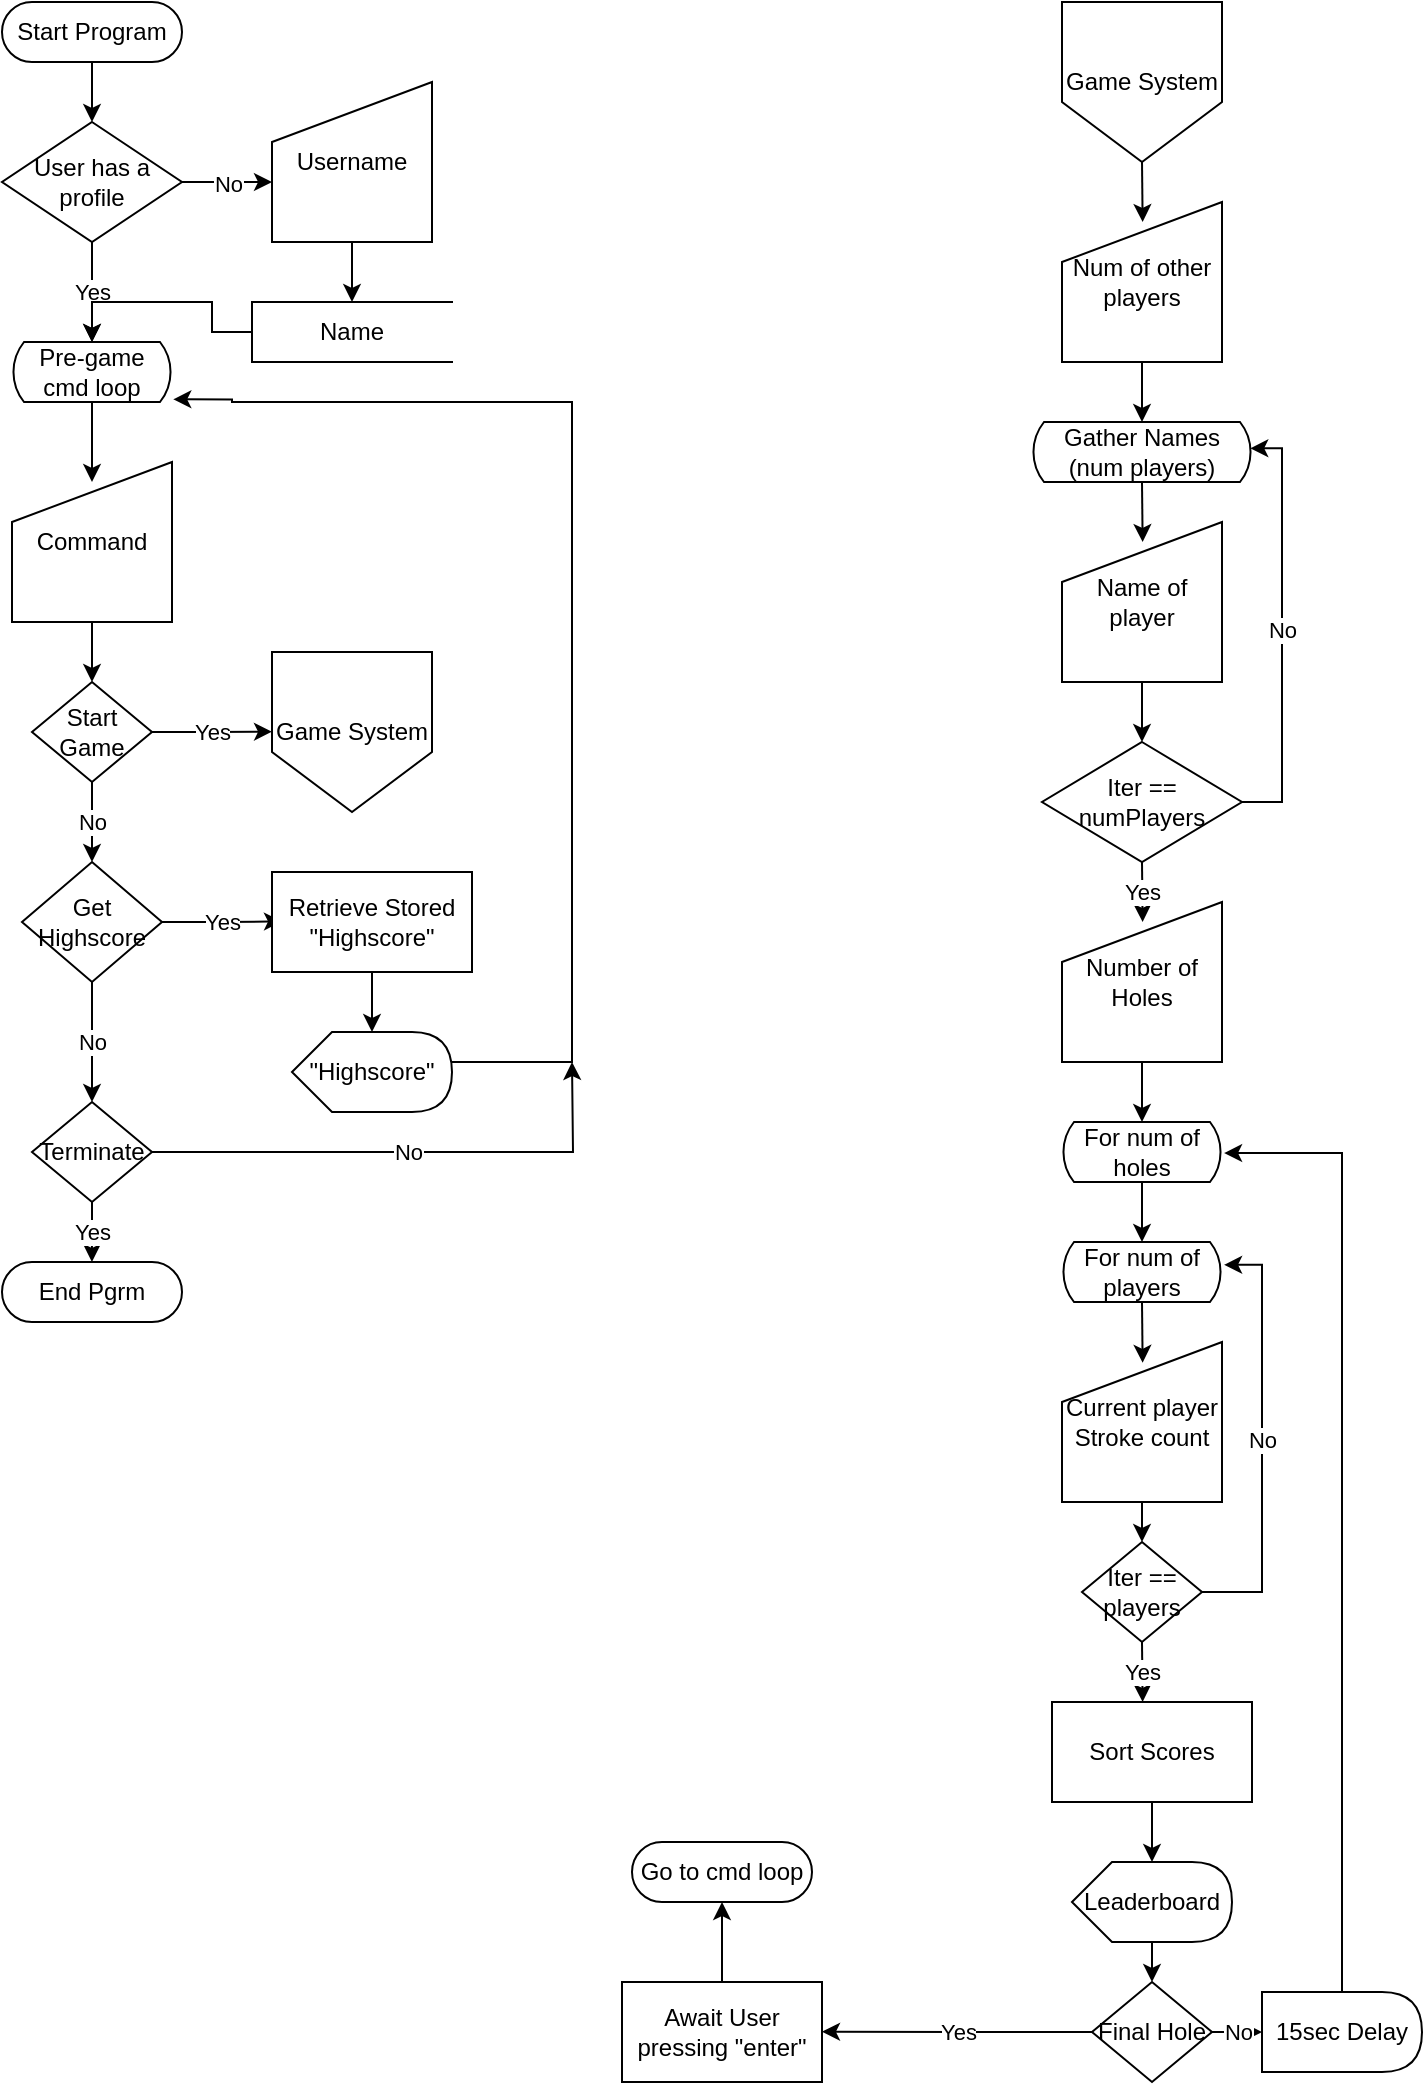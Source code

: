 <mxfile version="22.1.0" type="device">
  <diagram id="C5RBs43oDa-KdzZeNtuy" name="Page-1">
    <mxGraphModel dx="1434" dy="784" grid="1" gridSize="10" guides="1" tooltips="1" connect="1" arrows="1" fold="1" page="1" pageScale="1" pageWidth="827" pageHeight="1169" math="0" shadow="0">
      <root>
        <mxCell id="WIyWlLk6GJQsqaUBKTNV-0" />
        <mxCell id="WIyWlLk6GJQsqaUBKTNV-1" parent="WIyWlLk6GJQsqaUBKTNV-0" />
        <mxCell id="kwb_6JemSEw58xybTESs-5" style="edgeStyle=orthogonalEdgeStyle;rounded=0;orthogonalLoop=1;jettySize=auto;html=1;exitX=0.5;exitY=0.5;exitDx=0;exitDy=15;exitPerimeter=0;entryX=0.5;entryY=0;entryDx=0;entryDy=0;" edge="1" parent="WIyWlLk6GJQsqaUBKTNV-1" source="kwb_6JemSEw58xybTESs-0" target="kwb_6JemSEw58xybTESs-4">
          <mxGeometry relative="1" as="geometry" />
        </mxCell>
        <mxCell id="kwb_6JemSEw58xybTESs-0" value="Start Program" style="html=1;dashed=0;whiteSpace=wrap;shape=mxgraph.dfd.start" vertex="1" parent="WIyWlLk6GJQsqaUBKTNV-1">
          <mxGeometry x="40" y="40" width="90" height="30" as="geometry" />
        </mxCell>
        <mxCell id="kwb_6JemSEw58xybTESs-24" style="edgeStyle=orthogonalEdgeStyle;rounded=0;orthogonalLoop=1;jettySize=auto;html=1;exitX=0.5;exitY=1;exitDx=0;exitDy=0;exitPerimeter=0;entryX=0.5;entryY=0.125;entryDx=0;entryDy=0;entryPerimeter=0;" edge="1" parent="WIyWlLk6GJQsqaUBKTNV-1" source="kwb_6JemSEw58xybTESs-1" target="kwb_6JemSEw58xybTESs-23">
          <mxGeometry relative="1" as="geometry" />
        </mxCell>
        <mxCell id="kwb_6JemSEw58xybTESs-1" value="Pre-game cmd loop" style="html=1;dashed=0;whiteSpace=wrap;shape=mxgraph.dfd.loop" vertex="1" parent="WIyWlLk6GJQsqaUBKTNV-1">
          <mxGeometry x="45" y="210" width="80" height="30" as="geometry" />
        </mxCell>
        <mxCell id="kwb_6JemSEw58xybTESs-7" value="No" style="edgeStyle=orthogonalEdgeStyle;rounded=0;orthogonalLoop=1;jettySize=auto;html=1;" edge="1" parent="WIyWlLk6GJQsqaUBKTNV-1" source="kwb_6JemSEw58xybTESs-4">
          <mxGeometry relative="1" as="geometry">
            <mxPoint x="175" y="130" as="targetPoint" />
          </mxGeometry>
        </mxCell>
        <mxCell id="kwb_6JemSEw58xybTESs-4" value="User has a profile" style="shape=rhombus;html=1;dashed=0;whiteSpace=wrap;perimeter=rhombusPerimeter;" vertex="1" parent="WIyWlLk6GJQsqaUBKTNV-1">
          <mxGeometry x="40" y="100" width="90" height="60" as="geometry" />
        </mxCell>
        <mxCell id="kwb_6JemSEw58xybTESs-6" value="Yes" style="edgeStyle=orthogonalEdgeStyle;rounded=0;orthogonalLoop=1;jettySize=auto;html=1;exitX=0.5;exitY=1;exitDx=0;exitDy=0;entryX=0.5;entryY=0;entryDx=0;entryDy=0;entryPerimeter=0;" edge="1" parent="WIyWlLk6GJQsqaUBKTNV-1" source="kwb_6JemSEw58xybTESs-4" target="kwb_6JemSEw58xybTESs-1">
          <mxGeometry relative="1" as="geometry" />
        </mxCell>
        <mxCell id="kwb_6JemSEw58xybTESs-17" style="edgeStyle=orthogonalEdgeStyle;rounded=0;orthogonalLoop=1;jettySize=auto;html=1;exitX=0.5;exitY=1;exitDx=0;exitDy=0;entryX=0.5;entryY=0;entryDx=0;entryDy=0;" edge="1" parent="WIyWlLk6GJQsqaUBKTNV-1" source="kwb_6JemSEw58xybTESs-9" target="kwb_6JemSEw58xybTESs-16">
          <mxGeometry relative="1" as="geometry" />
        </mxCell>
        <mxCell id="kwb_6JemSEw58xybTESs-9" value="Username" style="shape=manualInput;whiteSpace=wrap;html=1;" vertex="1" parent="WIyWlLk6GJQsqaUBKTNV-1">
          <mxGeometry x="175" y="80" width="80" height="80" as="geometry" />
        </mxCell>
        <mxCell id="kwb_6JemSEw58xybTESs-16" value="Name" style="html=1;dashed=0;whiteSpace=wrap;shape=partialRectangle;right=0;" vertex="1" parent="WIyWlLk6GJQsqaUBKTNV-1">
          <mxGeometry x="165" y="190" width="100" height="30" as="geometry" />
        </mxCell>
        <mxCell id="kwb_6JemSEw58xybTESs-19" style="edgeStyle=orthogonalEdgeStyle;rounded=0;orthogonalLoop=1;jettySize=auto;html=1;entryX=0.5;entryY=0;entryDx=0;entryDy=0;entryPerimeter=0;" edge="1" parent="WIyWlLk6GJQsqaUBKTNV-1" source="kwb_6JemSEw58xybTESs-16" target="kwb_6JemSEw58xybTESs-1">
          <mxGeometry relative="1" as="geometry" />
        </mxCell>
        <mxCell id="kwb_6JemSEw58xybTESs-26" style="edgeStyle=orthogonalEdgeStyle;rounded=0;orthogonalLoop=1;jettySize=auto;html=1;exitX=0.5;exitY=1;exitDx=0;exitDy=0;entryX=0.5;entryY=0;entryDx=0;entryDy=0;" edge="1" parent="WIyWlLk6GJQsqaUBKTNV-1" source="kwb_6JemSEw58xybTESs-23" target="kwb_6JemSEw58xybTESs-25">
          <mxGeometry relative="1" as="geometry" />
        </mxCell>
        <mxCell id="kwb_6JemSEw58xybTESs-23" value="Command" style="shape=manualInput;whiteSpace=wrap;html=1;" vertex="1" parent="WIyWlLk6GJQsqaUBKTNV-1">
          <mxGeometry x="45" y="270" width="80" height="80" as="geometry" />
        </mxCell>
        <mxCell id="kwb_6JemSEw58xybTESs-27" value="Yes" style="edgeStyle=orthogonalEdgeStyle;rounded=0;orthogonalLoop=1;jettySize=auto;html=1;exitX=1;exitY=0.5;exitDx=0;exitDy=0;" edge="1" parent="WIyWlLk6GJQsqaUBKTNV-1" source="kwb_6JemSEw58xybTESs-25">
          <mxGeometry relative="1" as="geometry">
            <mxPoint x="175.0" y="404.862" as="targetPoint" />
          </mxGeometry>
        </mxCell>
        <mxCell id="kwb_6JemSEw58xybTESs-29" value="No" style="edgeStyle=orthogonalEdgeStyle;rounded=0;orthogonalLoop=1;jettySize=auto;html=1;exitX=0.5;exitY=1;exitDx=0;exitDy=0;entryX=0.5;entryY=0;entryDx=0;entryDy=0;" edge="1" parent="WIyWlLk6GJQsqaUBKTNV-1" source="kwb_6JemSEw58xybTESs-25" target="kwb_6JemSEw58xybTESs-28">
          <mxGeometry relative="1" as="geometry" />
        </mxCell>
        <mxCell id="kwb_6JemSEw58xybTESs-25" value="Start Game" style="shape=rhombus;html=1;dashed=0;whiteSpace=wrap;perimeter=rhombusPerimeter;" vertex="1" parent="WIyWlLk6GJQsqaUBKTNV-1">
          <mxGeometry x="55" y="380" width="60" height="50" as="geometry" />
        </mxCell>
        <mxCell id="kwb_6JemSEw58xybTESs-30" value="Yes" style="edgeStyle=orthogonalEdgeStyle;rounded=0;orthogonalLoop=1;jettySize=auto;html=1;exitX=1;exitY=0.5;exitDx=0;exitDy=0;" edge="1" parent="WIyWlLk6GJQsqaUBKTNV-1" source="kwb_6JemSEw58xybTESs-28">
          <mxGeometry relative="1" as="geometry">
            <mxPoint x="180.0" y="499.69" as="targetPoint" />
          </mxGeometry>
        </mxCell>
        <mxCell id="kwb_6JemSEw58xybTESs-38" value="No" style="edgeStyle=orthogonalEdgeStyle;rounded=0;orthogonalLoop=1;jettySize=auto;html=1;exitX=0.5;exitY=1;exitDx=0;exitDy=0;entryX=0.5;entryY=0;entryDx=0;entryDy=0;" edge="1" parent="WIyWlLk6GJQsqaUBKTNV-1" source="kwb_6JemSEw58xybTESs-28" target="kwb_6JemSEw58xybTESs-37">
          <mxGeometry relative="1" as="geometry" />
        </mxCell>
        <mxCell id="kwb_6JemSEw58xybTESs-28" value="Get Highscore" style="shape=rhombus;html=1;dashed=0;whiteSpace=wrap;perimeter=rhombusPerimeter;" vertex="1" parent="WIyWlLk6GJQsqaUBKTNV-1">
          <mxGeometry x="50" y="470" width="70" height="60" as="geometry" />
        </mxCell>
        <mxCell id="kwb_6JemSEw58xybTESs-31" value="Game System" style="shape=offPageConnector;whiteSpace=wrap;html=1;" vertex="1" parent="WIyWlLk6GJQsqaUBKTNV-1">
          <mxGeometry x="175" y="365" width="80" height="80" as="geometry" />
        </mxCell>
        <mxCell id="kwb_6JemSEw58xybTESs-32" value="Retrieve Stored &quot;Highscore&quot;" style="html=1;dashed=0;whiteSpace=wrap;" vertex="1" parent="WIyWlLk6GJQsqaUBKTNV-1">
          <mxGeometry x="175" y="475" width="100" height="50" as="geometry" />
        </mxCell>
        <mxCell id="kwb_6JemSEw58xybTESs-35" style="edgeStyle=orthogonalEdgeStyle;rounded=0;orthogonalLoop=1;jettySize=auto;html=1;entryX=1.008;entryY=0.955;entryDx=0;entryDy=0;entryPerimeter=0;" edge="1" parent="WIyWlLk6GJQsqaUBKTNV-1" source="kwb_6JemSEw58xybTESs-33" target="kwb_6JemSEw58xybTESs-1">
          <mxGeometry relative="1" as="geometry">
            <mxPoint x="295" y="240" as="targetPoint" />
            <Array as="points">
              <mxPoint x="325" y="570" />
              <mxPoint x="325" y="240" />
              <mxPoint x="155" y="240" />
              <mxPoint x="155" y="239" />
            </Array>
          </mxGeometry>
        </mxCell>
        <mxCell id="kwb_6JemSEw58xybTESs-33" value="&quot;Highscore&quot;" style="shape=display;whiteSpace=wrap;html=1;" vertex="1" parent="WIyWlLk6GJQsqaUBKTNV-1">
          <mxGeometry x="185" y="555" width="80" height="40" as="geometry" />
        </mxCell>
        <mxCell id="kwb_6JemSEw58xybTESs-34" style="edgeStyle=orthogonalEdgeStyle;rounded=0;orthogonalLoop=1;jettySize=auto;html=1;exitX=0.5;exitY=1;exitDx=0;exitDy=0;entryX=0;entryY=0;entryDx=40;entryDy=0;entryPerimeter=0;" edge="1" parent="WIyWlLk6GJQsqaUBKTNV-1" source="kwb_6JemSEw58xybTESs-32" target="kwb_6JemSEw58xybTESs-33">
          <mxGeometry relative="1" as="geometry" />
        </mxCell>
        <mxCell id="kwb_6JemSEw58xybTESs-40" value="Yes" style="edgeStyle=orthogonalEdgeStyle;rounded=0;orthogonalLoop=1;jettySize=auto;html=1;exitX=0.5;exitY=1;exitDx=0;exitDy=0;" edge="1" parent="WIyWlLk6GJQsqaUBKTNV-1" source="kwb_6JemSEw58xybTESs-37">
          <mxGeometry relative="1" as="geometry">
            <mxPoint x="84.966" y="670" as="targetPoint" />
          </mxGeometry>
        </mxCell>
        <mxCell id="kwb_6JemSEw58xybTESs-43" value="No" style="edgeStyle=orthogonalEdgeStyle;rounded=0;orthogonalLoop=1;jettySize=auto;html=1;" edge="1" parent="WIyWlLk6GJQsqaUBKTNV-1" source="kwb_6JemSEw58xybTESs-37">
          <mxGeometry relative="1" as="geometry">
            <mxPoint x="325" y="570" as="targetPoint" />
          </mxGeometry>
        </mxCell>
        <mxCell id="kwb_6JemSEw58xybTESs-37" value="Terminate" style="shape=rhombus;html=1;dashed=0;whiteSpace=wrap;perimeter=rhombusPerimeter;" vertex="1" parent="WIyWlLk6GJQsqaUBKTNV-1">
          <mxGeometry x="55" y="590" width="60" height="50" as="geometry" />
        </mxCell>
        <mxCell id="kwb_6JemSEw58xybTESs-45" value="Game System" style="shape=offPageConnector;whiteSpace=wrap;html=1;" vertex="1" parent="WIyWlLk6GJQsqaUBKTNV-1">
          <mxGeometry x="570" y="40" width="80" height="80" as="geometry" />
        </mxCell>
        <mxCell id="kwb_6JemSEw58xybTESs-48" value="Num of other players" style="shape=manualInput;whiteSpace=wrap;html=1;" vertex="1" parent="WIyWlLk6GJQsqaUBKTNV-1">
          <mxGeometry x="570" y="140" width="80" height="80" as="geometry" />
        </mxCell>
        <mxCell id="kwb_6JemSEw58xybTESs-49" style="edgeStyle=orthogonalEdgeStyle;rounded=0;orthogonalLoop=1;jettySize=auto;html=1;exitX=0.5;exitY=1;exitDx=0;exitDy=0;entryX=0.504;entryY=0.125;entryDx=0;entryDy=0;entryPerimeter=0;" edge="1" parent="WIyWlLk6GJQsqaUBKTNV-1" source="kwb_6JemSEw58xybTESs-45" target="kwb_6JemSEw58xybTESs-48">
          <mxGeometry relative="1" as="geometry" />
        </mxCell>
        <mxCell id="kwb_6JemSEw58xybTESs-50" value="Gather Names (num players)" style="html=1;dashed=0;whiteSpace=wrap;shape=mxgraph.dfd.loop" vertex="1" parent="WIyWlLk6GJQsqaUBKTNV-1">
          <mxGeometry x="555" y="250" width="110" height="30" as="geometry" />
        </mxCell>
        <mxCell id="kwb_6JemSEw58xybTESs-51" style="edgeStyle=orthogonalEdgeStyle;rounded=0;orthogonalLoop=1;jettySize=auto;html=1;exitX=0.5;exitY=1;exitDx=0;exitDy=0;entryX=0.5;entryY=0;entryDx=0;entryDy=0;entryPerimeter=0;" edge="1" parent="WIyWlLk6GJQsqaUBKTNV-1" source="kwb_6JemSEw58xybTESs-48" target="kwb_6JemSEw58xybTESs-50">
          <mxGeometry relative="1" as="geometry" />
        </mxCell>
        <mxCell id="kwb_6JemSEw58xybTESs-58" style="edgeStyle=orthogonalEdgeStyle;rounded=0;orthogonalLoop=1;jettySize=auto;html=1;exitX=0.5;exitY=1;exitDx=0;exitDy=0;entryX=0.5;entryY=0;entryDx=0;entryDy=0;" edge="1" parent="WIyWlLk6GJQsqaUBKTNV-1" source="kwb_6JemSEw58xybTESs-52" target="kwb_6JemSEw58xybTESs-57">
          <mxGeometry relative="1" as="geometry" />
        </mxCell>
        <mxCell id="kwb_6JemSEw58xybTESs-52" value="Name of player" style="shape=manualInput;whiteSpace=wrap;html=1;" vertex="1" parent="WIyWlLk6GJQsqaUBKTNV-1">
          <mxGeometry x="570" y="300" width="80" height="80" as="geometry" />
        </mxCell>
        <mxCell id="kwb_6JemSEw58xybTESs-53" style="edgeStyle=orthogonalEdgeStyle;rounded=0;orthogonalLoop=1;jettySize=auto;html=1;exitX=0.5;exitY=1;exitDx=0;exitDy=0;exitPerimeter=0;entryX=0.504;entryY=0.125;entryDx=0;entryDy=0;entryPerimeter=0;" edge="1" parent="WIyWlLk6GJQsqaUBKTNV-1" source="kwb_6JemSEw58xybTESs-50" target="kwb_6JemSEw58xybTESs-52">
          <mxGeometry relative="1" as="geometry" />
        </mxCell>
        <mxCell id="kwb_6JemSEw58xybTESs-59" value="No" style="edgeStyle=orthogonalEdgeStyle;rounded=0;orthogonalLoop=1;jettySize=auto;html=1;exitX=1;exitY=0.5;exitDx=0;exitDy=0;entryX=0.992;entryY=0.438;entryDx=0;entryDy=0;entryPerimeter=0;" edge="1" parent="WIyWlLk6GJQsqaUBKTNV-1" source="kwb_6JemSEw58xybTESs-57" target="kwb_6JemSEw58xybTESs-50">
          <mxGeometry relative="1" as="geometry">
            <mxPoint x="720.0" y="370.0" as="targetPoint" />
          </mxGeometry>
        </mxCell>
        <mxCell id="kwb_6JemSEw58xybTESs-60" value="Yes" style="edgeStyle=orthogonalEdgeStyle;rounded=0;orthogonalLoop=1;jettySize=auto;html=1;exitX=0.5;exitY=1;exitDx=0;exitDy=0;" edge="1" parent="WIyWlLk6GJQsqaUBKTNV-1" source="kwb_6JemSEw58xybTESs-57">
          <mxGeometry relative="1" as="geometry">
            <mxPoint x="610.31" y="500" as="targetPoint" />
          </mxGeometry>
        </mxCell>
        <mxCell id="kwb_6JemSEw58xybTESs-57" value="Iter == numPlayers" style="shape=rhombus;html=1;dashed=0;whiteSpace=wrap;perimeter=rhombusPerimeter;" vertex="1" parent="WIyWlLk6GJQsqaUBKTNV-1">
          <mxGeometry x="560" y="410" width="100" height="60" as="geometry" />
        </mxCell>
        <mxCell id="kwb_6JemSEw58xybTESs-62" value="Number of Holes" style="shape=manualInput;whiteSpace=wrap;html=1;" vertex="1" parent="WIyWlLk6GJQsqaUBKTNV-1">
          <mxGeometry x="570" y="490" width="80" height="80" as="geometry" />
        </mxCell>
        <mxCell id="kwb_6JemSEw58xybTESs-63" value="For num of holes" style="html=1;dashed=0;whiteSpace=wrap;shape=mxgraph.dfd.loop" vertex="1" parent="WIyWlLk6GJQsqaUBKTNV-1">
          <mxGeometry x="570" y="600" width="80" height="30" as="geometry" />
        </mxCell>
        <mxCell id="kwb_6JemSEw58xybTESs-64" style="edgeStyle=orthogonalEdgeStyle;rounded=0;orthogonalLoop=1;jettySize=auto;html=1;exitX=0.5;exitY=1;exitDx=0;exitDy=0;entryX=0.5;entryY=0;entryDx=0;entryDy=0;entryPerimeter=0;" edge="1" parent="WIyWlLk6GJQsqaUBKTNV-1" source="kwb_6JemSEw58xybTESs-62" target="kwb_6JemSEw58xybTESs-63">
          <mxGeometry relative="1" as="geometry" />
        </mxCell>
        <mxCell id="kwb_6JemSEw58xybTESs-70" style="edgeStyle=orthogonalEdgeStyle;rounded=0;orthogonalLoop=1;jettySize=auto;html=1;exitX=0.5;exitY=1;exitDx=0;exitDy=0;entryX=0.5;entryY=0;entryDx=0;entryDy=0;" edge="1" parent="WIyWlLk6GJQsqaUBKTNV-1" source="kwb_6JemSEw58xybTESs-66" target="kwb_6JemSEw58xybTESs-68">
          <mxGeometry relative="1" as="geometry" />
        </mxCell>
        <mxCell id="kwb_6JemSEw58xybTESs-66" value="Current player Stroke count" style="shape=manualInput;whiteSpace=wrap;html=1;" vertex="1" parent="WIyWlLk6GJQsqaUBKTNV-1">
          <mxGeometry x="570" y="710" width="80" height="80" as="geometry" />
        </mxCell>
        <mxCell id="kwb_6JemSEw58xybTESs-75" value="Yes" style="edgeStyle=orthogonalEdgeStyle;rounded=0;orthogonalLoop=1;jettySize=auto;html=1;exitX=0.5;exitY=1;exitDx=0;exitDy=0;" edge="1" parent="WIyWlLk6GJQsqaUBKTNV-1" source="kwb_6JemSEw58xybTESs-68">
          <mxGeometry relative="1" as="geometry">
            <mxPoint x="610.31" y="890" as="targetPoint" />
          </mxGeometry>
        </mxCell>
        <mxCell id="kwb_6JemSEw58xybTESs-68" value="Iter == players" style="shape=rhombus;html=1;dashed=0;whiteSpace=wrap;perimeter=rhombusPerimeter;" vertex="1" parent="WIyWlLk6GJQsqaUBKTNV-1">
          <mxGeometry x="580" y="810" width="60" height="50" as="geometry" />
        </mxCell>
        <mxCell id="kwb_6JemSEw58xybTESs-71" value="For num of players" style="html=1;dashed=0;whiteSpace=wrap;shape=mxgraph.dfd.loop" vertex="1" parent="WIyWlLk6GJQsqaUBKTNV-1">
          <mxGeometry x="570" y="660" width="80" height="30" as="geometry" />
        </mxCell>
        <mxCell id="kwb_6JemSEw58xybTESs-72" style="edgeStyle=orthogonalEdgeStyle;rounded=0;orthogonalLoop=1;jettySize=auto;html=1;exitX=0.5;exitY=1;exitDx=0;exitDy=0;exitPerimeter=0;entryX=0.5;entryY=0;entryDx=0;entryDy=0;entryPerimeter=0;" edge="1" parent="WIyWlLk6GJQsqaUBKTNV-1" source="kwb_6JemSEw58xybTESs-63" target="kwb_6JemSEw58xybTESs-71">
          <mxGeometry relative="1" as="geometry" />
        </mxCell>
        <mxCell id="kwb_6JemSEw58xybTESs-73" style="edgeStyle=orthogonalEdgeStyle;rounded=0;orthogonalLoop=1;jettySize=auto;html=1;exitX=0.5;exitY=1;exitDx=0;exitDy=0;exitPerimeter=0;entryX=0.504;entryY=0.13;entryDx=0;entryDy=0;entryPerimeter=0;" edge="1" parent="WIyWlLk6GJQsqaUBKTNV-1" source="kwb_6JemSEw58xybTESs-71" target="kwb_6JemSEw58xybTESs-66">
          <mxGeometry relative="1" as="geometry" />
        </mxCell>
        <mxCell id="kwb_6JemSEw58xybTESs-74" value="No" style="edgeStyle=orthogonalEdgeStyle;rounded=0;orthogonalLoop=1;jettySize=auto;html=1;exitX=1;exitY=0.5;exitDx=0;exitDy=0;entryX=1.013;entryY=0.38;entryDx=0;entryDy=0;entryPerimeter=0;" edge="1" parent="WIyWlLk6GJQsqaUBKTNV-1" source="kwb_6JemSEw58xybTESs-68" target="kwb_6JemSEw58xybTESs-71">
          <mxGeometry relative="1" as="geometry">
            <Array as="points">
              <mxPoint x="670" y="835" />
              <mxPoint x="670" y="671" />
            </Array>
          </mxGeometry>
        </mxCell>
        <mxCell id="kwb_6JemSEw58xybTESs-88" style="edgeStyle=orthogonalEdgeStyle;rounded=0;orthogonalLoop=1;jettySize=auto;html=1;exitX=0;exitY=0;exitDx=40;exitDy=40;exitPerimeter=0;entryX=0.5;entryY=0;entryDx=0;entryDy=0;" edge="1" parent="WIyWlLk6GJQsqaUBKTNV-1" source="kwb_6JemSEw58xybTESs-79" target="kwb_6JemSEw58xybTESs-84">
          <mxGeometry relative="1" as="geometry" />
        </mxCell>
        <mxCell id="kwb_6JemSEw58xybTESs-79" value="Leaderboard" style="shape=display;whiteSpace=wrap;html=1;" vertex="1" parent="WIyWlLk6GJQsqaUBKTNV-1">
          <mxGeometry x="575" y="970" width="80" height="40" as="geometry" />
        </mxCell>
        <mxCell id="kwb_6JemSEw58xybTESs-80" value="Sort Scores" style="html=1;dashed=0;whiteSpace=wrap;" vertex="1" parent="WIyWlLk6GJQsqaUBKTNV-1">
          <mxGeometry x="565" y="890" width="100" height="50" as="geometry" />
        </mxCell>
        <mxCell id="kwb_6JemSEw58xybTESs-82" style="edgeStyle=orthogonalEdgeStyle;rounded=0;orthogonalLoop=1;jettySize=auto;html=1;exitX=0.5;exitY=1;exitDx=0;exitDy=0;entryX=0;entryY=0;entryDx=40;entryDy=0;entryPerimeter=0;" edge="1" parent="WIyWlLk6GJQsqaUBKTNV-1" source="kwb_6JemSEw58xybTESs-80" target="kwb_6JemSEw58xybTESs-79">
          <mxGeometry relative="1" as="geometry" />
        </mxCell>
        <mxCell id="kwb_6JemSEw58xybTESs-87" value="No" style="edgeStyle=orthogonalEdgeStyle;rounded=0;orthogonalLoop=1;jettySize=auto;html=1;exitX=1;exitY=0.5;exitDx=0;exitDy=0;entryX=0;entryY=0.5;entryDx=0;entryDy=0;" edge="1" parent="WIyWlLk6GJQsqaUBKTNV-1" source="kwb_6JemSEw58xybTESs-84" target="kwb_6JemSEw58xybTESs-86">
          <mxGeometry relative="1" as="geometry" />
        </mxCell>
        <mxCell id="kwb_6JemSEw58xybTESs-91" value="Yes" style="edgeStyle=orthogonalEdgeStyle;rounded=0;orthogonalLoop=1;jettySize=auto;html=1;exitX=0;exitY=0.5;exitDx=0;exitDy=0;" edge="1" parent="WIyWlLk6GJQsqaUBKTNV-1" source="kwb_6JemSEw58xybTESs-84">
          <mxGeometry relative="1" as="geometry">
            <mxPoint x="450.0" y="1054.862" as="targetPoint" />
          </mxGeometry>
        </mxCell>
        <mxCell id="kwb_6JemSEw58xybTESs-84" value="Final Hole" style="shape=rhombus;html=1;dashed=0;whiteSpace=wrap;perimeter=rhombusPerimeter;" vertex="1" parent="WIyWlLk6GJQsqaUBKTNV-1">
          <mxGeometry x="585" y="1030" width="60" height="50" as="geometry" />
        </mxCell>
        <mxCell id="kwb_6JemSEw58xybTESs-89" style="edgeStyle=orthogonalEdgeStyle;rounded=0;orthogonalLoop=1;jettySize=auto;html=1;exitX=0.5;exitY=0;exitDx=0;exitDy=0;entryX=1.013;entryY=0.518;entryDx=0;entryDy=0;entryPerimeter=0;" edge="1" parent="WIyWlLk6GJQsqaUBKTNV-1" source="kwb_6JemSEw58xybTESs-86" target="kwb_6JemSEw58xybTESs-63">
          <mxGeometry relative="1" as="geometry">
            <mxPoint x="710.31" y="650" as="targetPoint" />
          </mxGeometry>
        </mxCell>
        <mxCell id="kwb_6JemSEw58xybTESs-86" value="15sec Delay" style="shape=delay;whiteSpace=wrap;html=1;" vertex="1" parent="WIyWlLk6GJQsqaUBKTNV-1">
          <mxGeometry x="670" y="1035" width="80" height="40" as="geometry" />
        </mxCell>
        <mxCell id="kwb_6JemSEw58xybTESs-93" style="edgeStyle=orthogonalEdgeStyle;rounded=0;orthogonalLoop=1;jettySize=auto;html=1;" edge="1" parent="WIyWlLk6GJQsqaUBKTNV-1" source="kwb_6JemSEw58xybTESs-92">
          <mxGeometry relative="1" as="geometry">
            <mxPoint x="400" y="990" as="targetPoint" />
          </mxGeometry>
        </mxCell>
        <mxCell id="kwb_6JemSEw58xybTESs-92" value="Await User pressing &quot;enter&quot;" style="html=1;dashed=0;whiteSpace=wrap;" vertex="1" parent="WIyWlLk6GJQsqaUBKTNV-1">
          <mxGeometry x="350" y="1030" width="100" height="50" as="geometry" />
        </mxCell>
        <mxCell id="kwb_6JemSEw58xybTESs-97" value="End Pgrm" style="html=1;dashed=0;whiteSpace=wrap;shape=mxgraph.dfd.start" vertex="1" parent="WIyWlLk6GJQsqaUBKTNV-1">
          <mxGeometry x="40" y="670" width="90" height="30" as="geometry" />
        </mxCell>
        <mxCell id="kwb_6JemSEw58xybTESs-98" value="Go to cmd loop" style="html=1;dashed=0;whiteSpace=wrap;shape=mxgraph.dfd.start" vertex="1" parent="WIyWlLk6GJQsqaUBKTNV-1">
          <mxGeometry x="355" y="960" width="90" height="30" as="geometry" />
        </mxCell>
      </root>
    </mxGraphModel>
  </diagram>
</mxfile>
